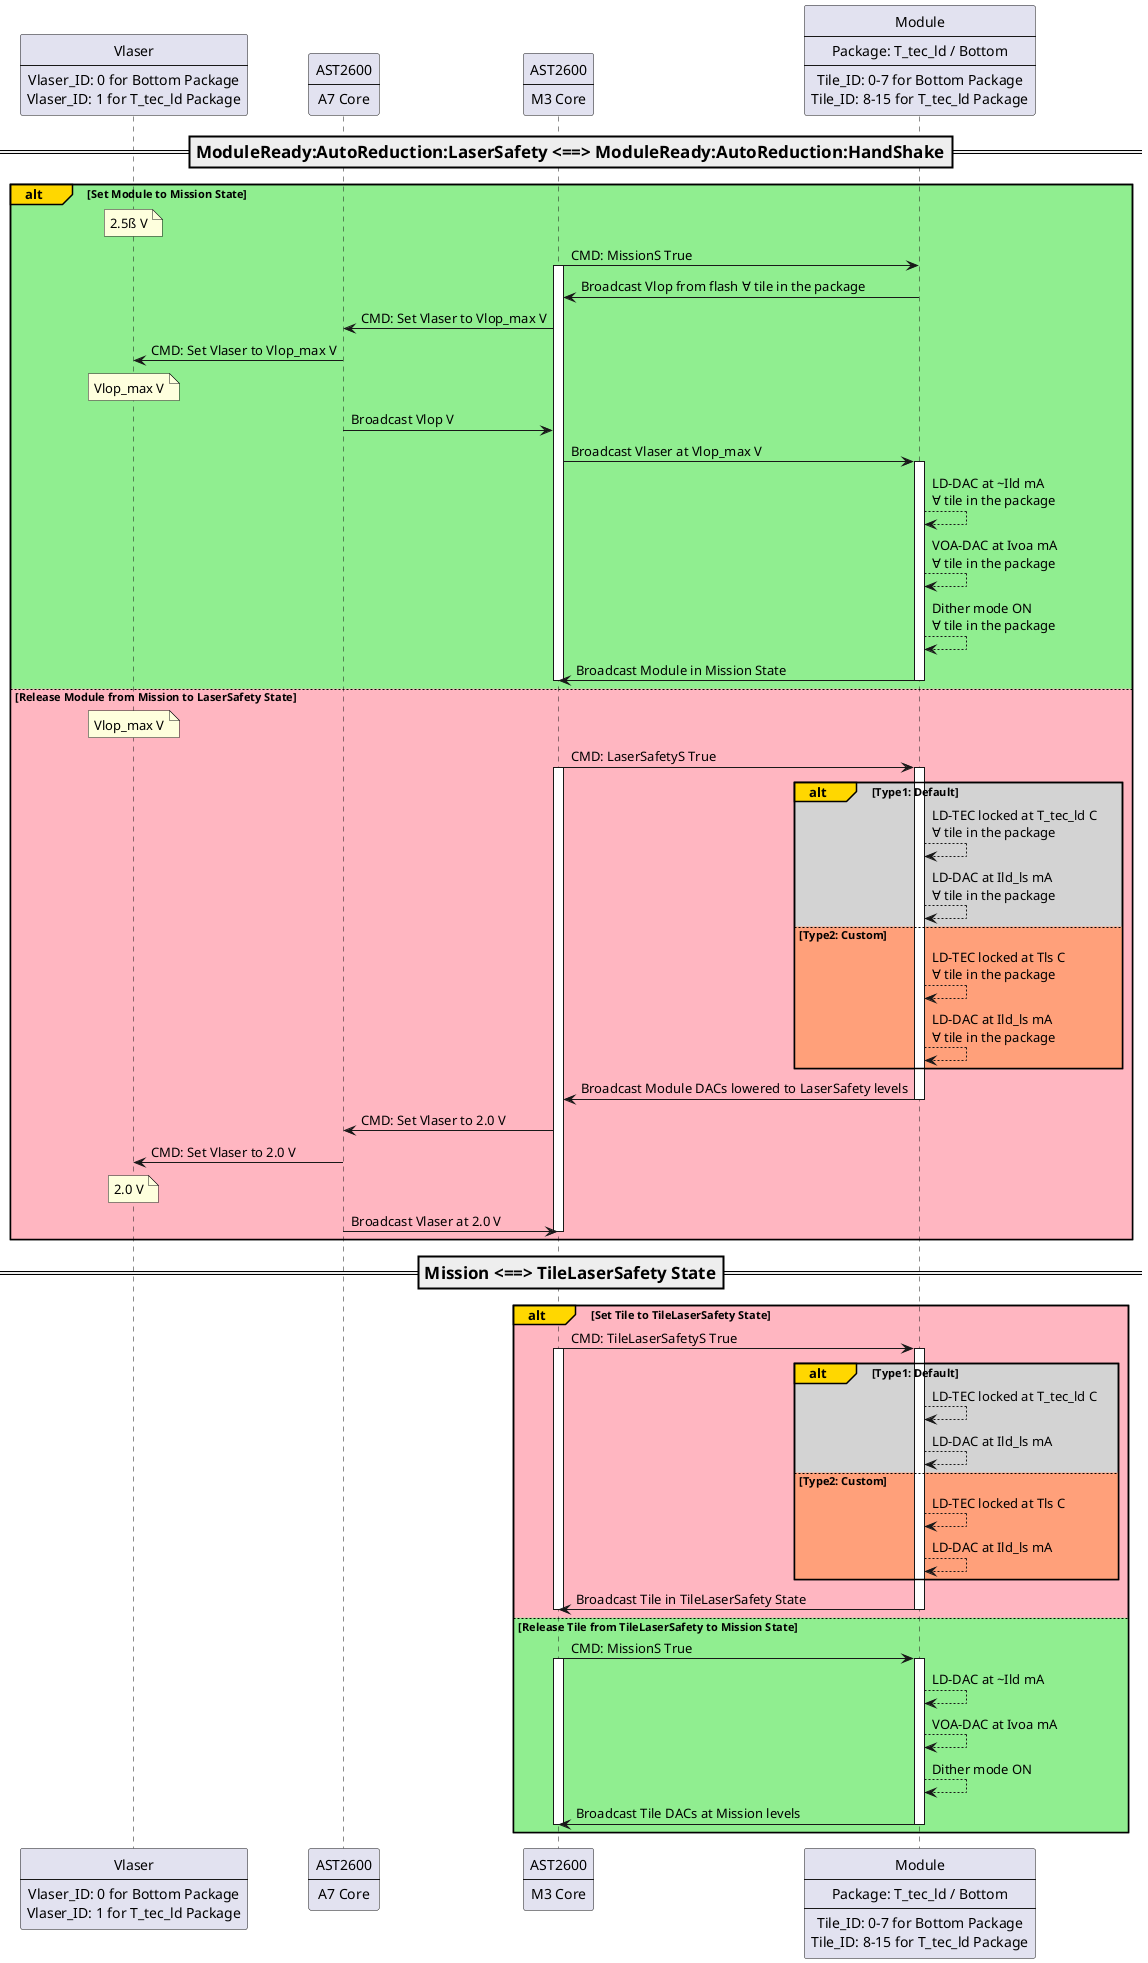 @startuml

participant VL [
            Vlaser
            ----
            Vlaser_ID: 0 for Bottom Package
            Vlaser_ID: 1 for T_tec_ld Package
]

participant SMCA7 [
            AST2600
            ----
            A7 Core
]

participant SMCM3 [
            AST2600
            ----
            M3 Core
]

participant Module [
            Module
            ----
            Package: T_tec_ld / Bottom
            ----
            Tile_ID: 0-7 for Bottom Package
            Tile_ID: 8-15 for T_tec_ld Package
]


=== ModuleReady:AutoReduction:LaserSafety <==> ModuleReady:AutoReduction:HandShake ==
alt#Gold #LightGreen Set Module to Mission State
              note over VL: 2.5ß V
              SMCM3 -> Module: CMD: MissionS True
              activate SMCM3
              Module -> SMCM3: Broadcast Vlop from flash ∀ tile in the package
              SMCM3 -> SMCA7: CMD: Set Vlaser to Vlop_max V
              SMCA7 -> VL: CMD: Set Vlaser to Vlop_max V
              note over VL: Vlop_max V
              SMCA7 -> SMCM3: Broadcast Vlop V

              SMCM3 -> Module: Broadcast Vlaser at Vlop_max V
              activate Module
              Module --> Module: LD-DAC at ~Ild mA \n∀ tile in the package
              Module --> Module: VOA-DAC at Ivoa mA \n∀ tile in the package
              Module --> Module: Dither mode ON \n∀ tile in the package
              Module -> SMCM3: Broadcast Module in Mission State
              deactivate Module
              deactivate SMCM3
else #LightPink Release Module from Mission to LaserSafety State
              note over VL: Vlop_max V
              SMCM3 -> Module: CMD: LaserSafetyS True
              activate SMCM3
              activate Module
              alt#Gold #LightGray Type1: Default
                            Module --> Module: LD-TEC locked at T_tec_ld C \n∀ tile in the package
                            Module --> Module: LD-DAC at Ild_ls mA \n∀ tile in the package
              else #LightSalmon Type2: Custom
                            Module --> Module: LD-TEC locked at Tls C \n∀ tile in the package
                            Module --> Module: LD-DAC at Ild_ls mA \n∀ tile in the package
              end
              Module -> SMCM3: Broadcast Module DACs lowered to LaserSafety levels
              deactivate Module
              SMCM3 -> SMCA7: CMD: Set Vlaser to 2.0 V
              SMCA7 -> VL: CMD: Set Vlaser to 2.0 V
              note over VL: 2.0 V
              SMCA7 -> SMCM3: Broadcast Vlaser at 2.0 V
              deactivate SMCM3
end

=== Mission <==> TileLaserSafety State ==
alt#Gold #LightPink Set Tile to TileLaserSafety State
              SMCM3 -> Module: CMD: TileLaserSafetyS True
              activate SMCM3
              activate Module
              alt#Gold #LightGray Type1: Default
                            Module --> Module: LD-TEC locked at T_tec_ld C
                            Module --> Module: LD-DAC at Ild_ls mA
              else #LightSalmon Type2: Custom
                            Module --> Module: LD-TEC locked at Tls C
                            Module --> Module: LD-DAC at Ild_ls mA
              end
              Module -> SMCM3: Broadcast Tile in TileLaserSafety State
              deactivate Module
              deactivate SMCM3
else #LightGreen Release Tile from TileLaserSafety to Mission State
              SMCM3 -> Module: CMD: MissionS True
              activate SMCM3
              activate Module
              Module --> Module: LD-DAC at ~Ild mA
              Module --> Module: VOA-DAC at Ivoa mA
              Module --> Module: Dither mode ON
              Module -> SMCM3: Broadcast Tile DACs at Mission levels
              deactivate Module
              deactivate SMCM3
end

@enduml